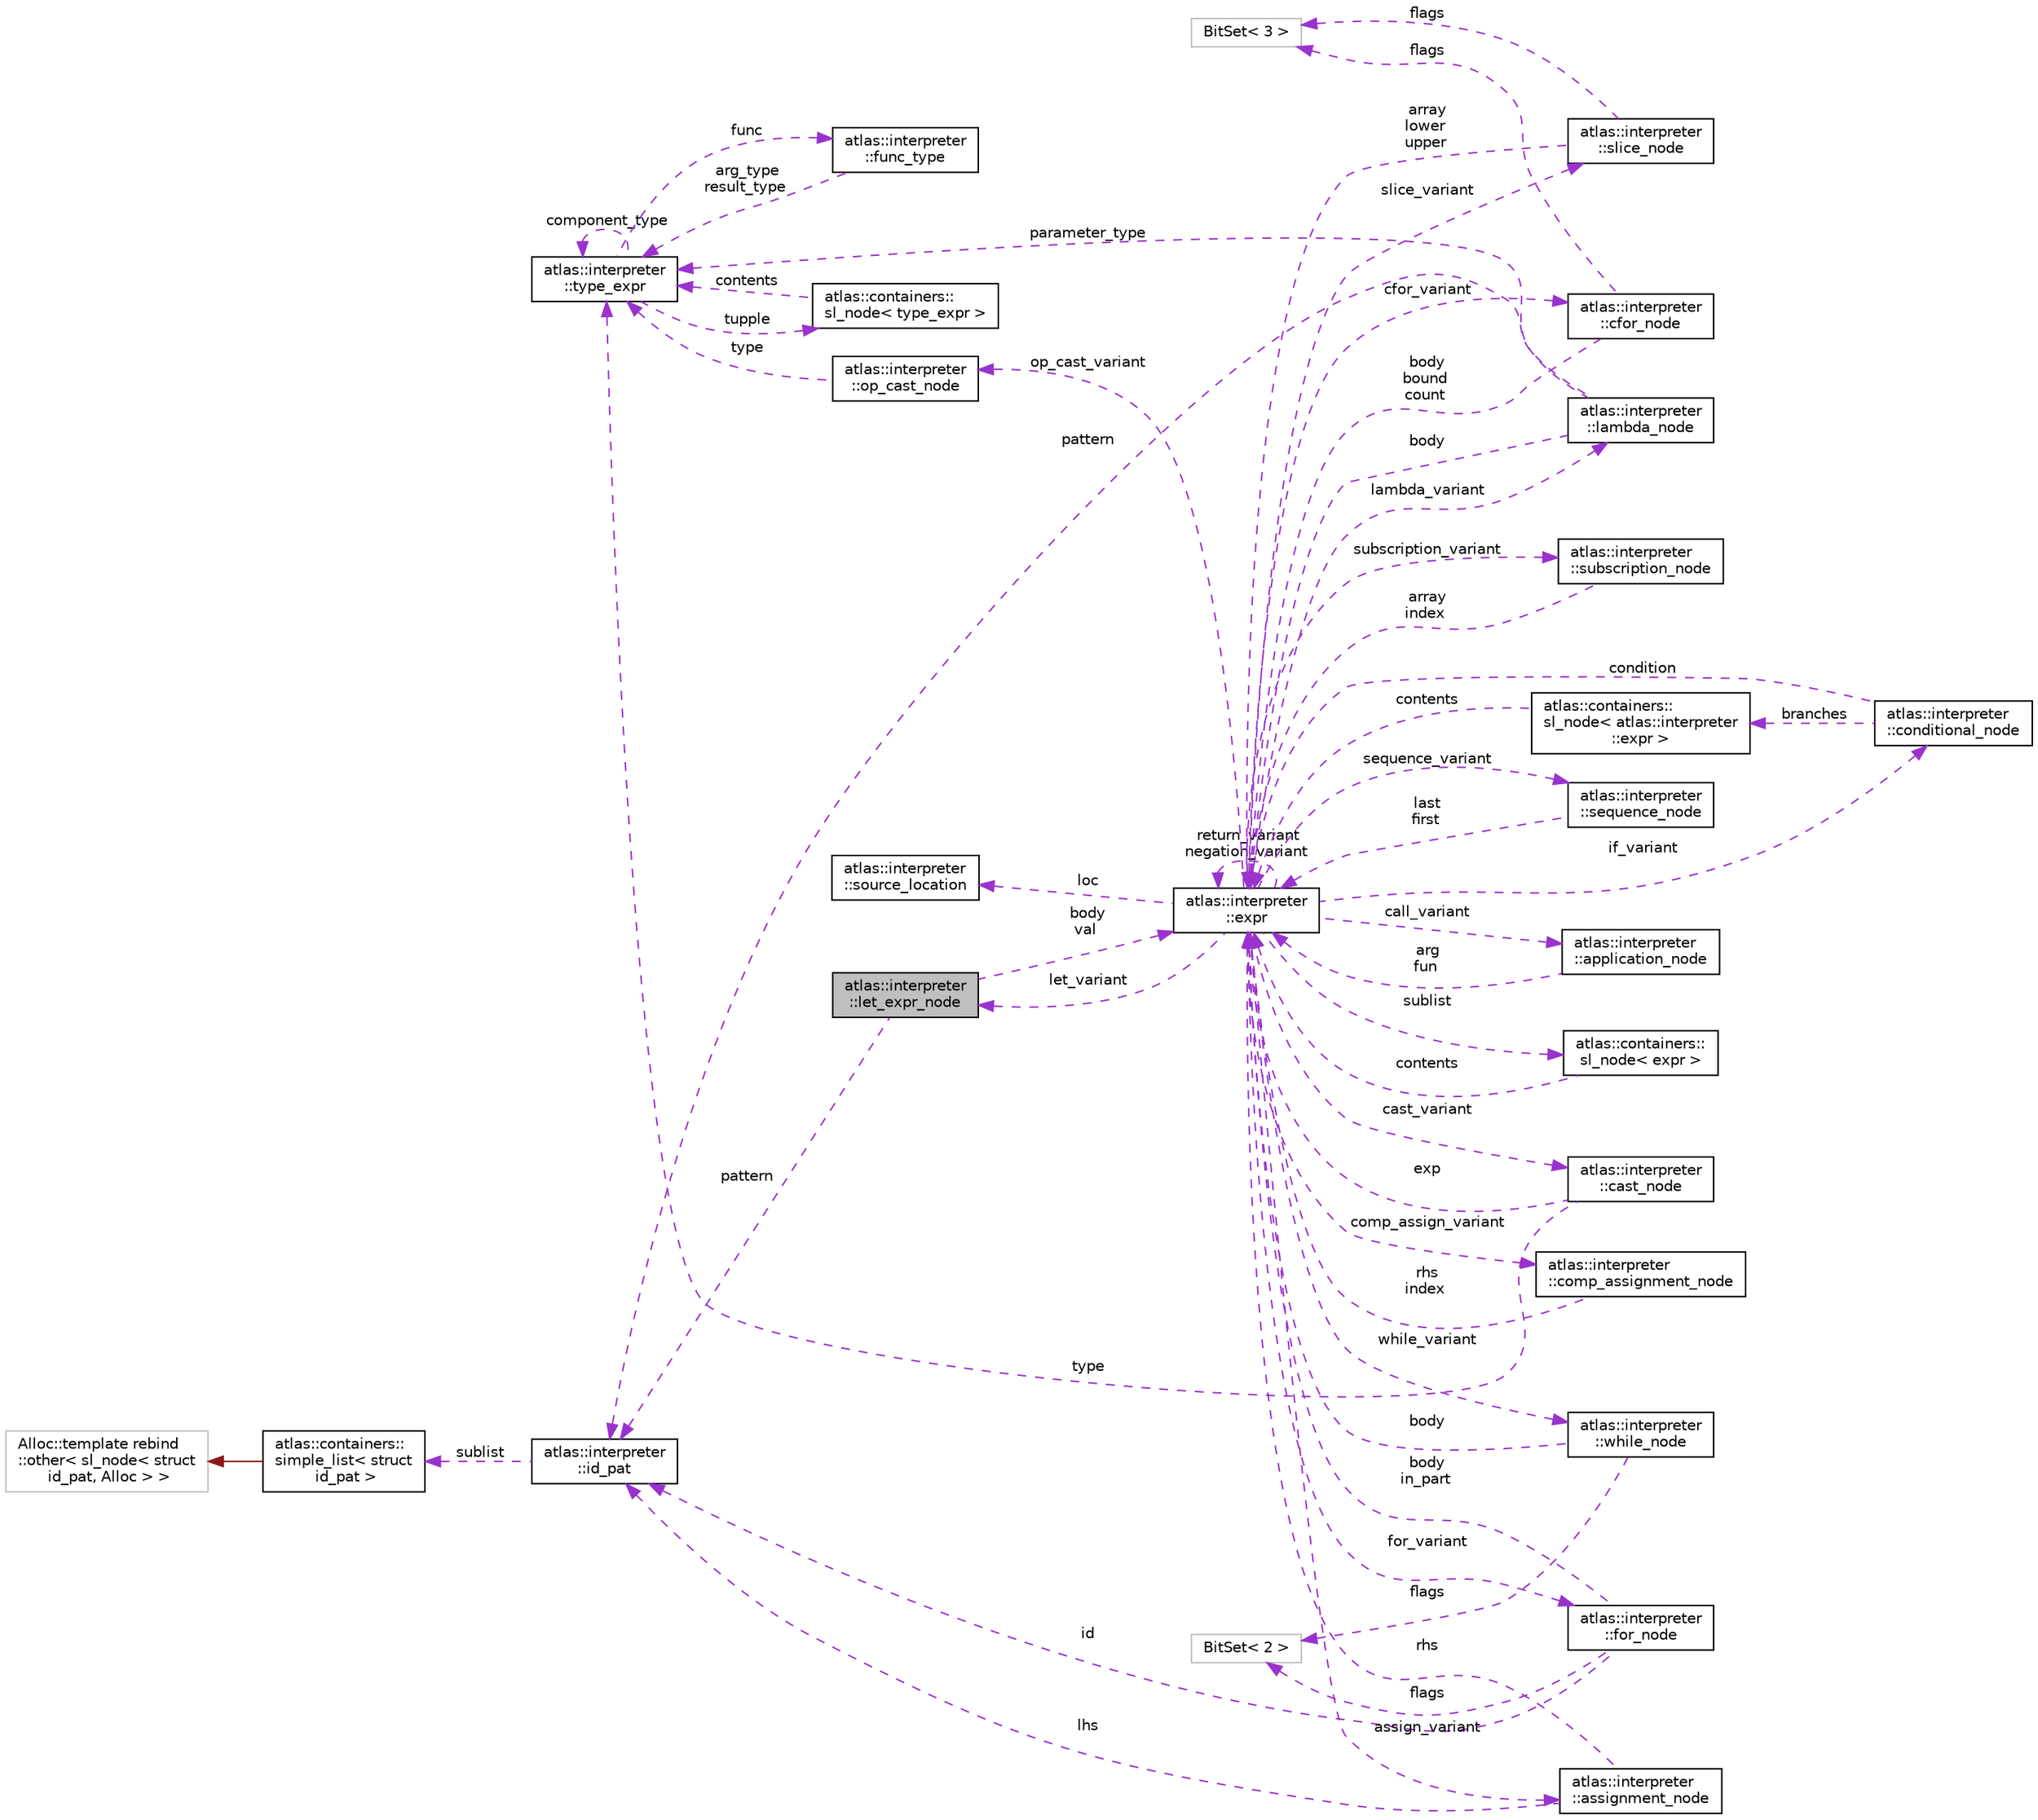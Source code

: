 digraph "atlas::interpreter::let_expr_node"
{
  edge [fontname="Helvetica",fontsize="10",labelfontname="Helvetica",labelfontsize="10"];
  node [fontname="Helvetica",fontsize="10",shape=record];
  rankdir="LR";
  Node1 [label="atlas::interpreter\l::let_expr_node",height=0.2,width=0.4,color="black", fillcolor="grey75", style="filled", fontcolor="black"];
  Node2 -> Node1 [dir="back",color="darkorchid3",fontsize="10",style="dashed",label=" pattern" ,fontname="Helvetica"];
  Node2 [label="atlas::interpreter\l::id_pat",height=0.2,width=0.4,color="black", fillcolor="white", style="filled",URL="$structatlas_1_1interpreter_1_1id__pat.html"];
  Node3 -> Node2 [dir="back",color="darkorchid3",fontsize="10",style="dashed",label=" sublist" ,fontname="Helvetica"];
  Node3 [label="atlas::containers::\lsimple_list\< struct\l id_pat \>",height=0.2,width=0.4,color="black", fillcolor="white", style="filled",URL="$classatlas_1_1containers_1_1simple__list.html"];
  Node4 -> Node3 [dir="back",color="firebrick4",fontsize="10",style="solid",fontname="Helvetica"];
  Node4 [label="Alloc::template rebind\l::other\< sl_node\< struct\l id_pat, Alloc \> \>",height=0.2,width=0.4,color="grey75", fillcolor="white", style="filled"];
  Node5 -> Node1 [dir="back",color="darkorchid3",fontsize="10",style="dashed",label=" body\nval" ,fontname="Helvetica"];
  Node5 [label="atlas::interpreter\l::expr",height=0.2,width=0.4,color="black", fillcolor="white", style="filled",URL="$structatlas_1_1interpreter_1_1expr.html"];
  Node6 -> Node5 [dir="back",color="darkorchid3",fontsize="10",style="dashed",label=" loc" ,fontname="Helvetica"];
  Node6 [label="atlas::interpreter\l::source_location",height=0.2,width=0.4,color="black", fillcolor="white", style="filled",URL="$structatlas_1_1interpreter_1_1source__location.html"];
  Node7 -> Node5 [dir="back",color="darkorchid3",fontsize="10",style="dashed",label=" cast_variant" ,fontname="Helvetica"];
  Node7 [label="atlas::interpreter\l::cast_node",height=0.2,width=0.4,color="black", fillcolor="white", style="filled",URL="$structatlas_1_1interpreter_1_1cast__node.html"];
  Node5 -> Node7 [dir="back",color="darkorchid3",fontsize="10",style="dashed",label=" exp" ,fontname="Helvetica"];
  Node8 -> Node7 [dir="back",color="darkorchid3",fontsize="10",style="dashed",label=" type" ,fontname="Helvetica"];
  Node8 [label="atlas::interpreter\l::type_expr",height=0.2,width=0.4,color="black", fillcolor="white", style="filled",URL="$structatlas_1_1interpreter_1_1type__expr.html"];
  Node9 -> Node8 [dir="back",color="darkorchid3",fontsize="10",style="dashed",label=" func" ,fontname="Helvetica"];
  Node9 [label="atlas::interpreter\l::func_type",height=0.2,width=0.4,color="black", fillcolor="white", style="filled",URL="$structatlas_1_1interpreter_1_1func__type.html"];
  Node8 -> Node9 [dir="back",color="darkorchid3",fontsize="10",style="dashed",label=" arg_type\nresult_type" ,fontname="Helvetica"];
  Node10 -> Node8 [dir="back",color="darkorchid3",fontsize="10",style="dashed",label=" tupple" ,fontname="Helvetica"];
  Node10 [label="atlas::containers::\lsl_node\< type_expr \>",height=0.2,width=0.4,color="black", fillcolor="white", style="filled",URL="$structatlas_1_1containers_1_1sl__node.html"];
  Node8 -> Node10 [dir="back",color="darkorchid3",fontsize="10",style="dashed",label=" contents" ,fontname="Helvetica"];
  Node8 -> Node8 [dir="back",color="darkorchid3",fontsize="10",style="dashed",label=" component_type" ,fontname="Helvetica"];
  Node11 -> Node5 [dir="back",color="darkorchid3",fontsize="10",style="dashed",label=" slice_variant" ,fontname="Helvetica"];
  Node11 [label="atlas::interpreter\l::slice_node",height=0.2,width=0.4,color="black", fillcolor="white", style="filled",URL="$structatlas_1_1interpreter_1_1slice__node.html"];
  Node5 -> Node11 [dir="back",color="darkorchid3",fontsize="10",style="dashed",label=" array\nlower\nupper" ,fontname="Helvetica"];
  Node12 -> Node11 [dir="back",color="darkorchid3",fontsize="10",style="dashed",label=" flags" ,fontname="Helvetica"];
  Node12 [label="BitSet\< 3 \>",height=0.2,width=0.4,color="grey75", fillcolor="white", style="filled"];
  Node13 -> Node5 [dir="back",color="darkorchid3",fontsize="10",style="dashed",label=" op_cast_variant" ,fontname="Helvetica"];
  Node13 [label="atlas::interpreter\l::op_cast_node",height=0.2,width=0.4,color="black", fillcolor="white", style="filled",URL="$structatlas_1_1interpreter_1_1op__cast__node.html"];
  Node8 -> Node13 [dir="back",color="darkorchid3",fontsize="10",style="dashed",label=" type" ,fontname="Helvetica"];
  Node14 -> Node5 [dir="back",color="darkorchid3",fontsize="10",style="dashed",label=" subscription_variant" ,fontname="Helvetica"];
  Node14 [label="atlas::interpreter\l::subscription_node",height=0.2,width=0.4,color="black", fillcolor="white", style="filled",URL="$structatlas_1_1interpreter_1_1subscription__node.html"];
  Node5 -> Node14 [dir="back",color="darkorchid3",fontsize="10",style="dashed",label=" array\nindex" ,fontname="Helvetica"];
  Node1 -> Node5 [dir="back",color="darkorchid3",fontsize="10",style="dashed",label=" let_variant" ,fontname="Helvetica"];
  Node15 -> Node5 [dir="back",color="darkorchid3",fontsize="10",style="dashed",label=" cfor_variant" ,fontname="Helvetica"];
  Node15 [label="atlas::interpreter\l::cfor_node",height=0.2,width=0.4,color="black", fillcolor="white", style="filled",URL="$structatlas_1_1interpreter_1_1cfor__node.html"];
  Node5 -> Node15 [dir="back",color="darkorchid3",fontsize="10",style="dashed",label=" body\nbound\ncount" ,fontname="Helvetica"];
  Node12 -> Node15 [dir="back",color="darkorchid3",fontsize="10",style="dashed",label=" flags" ,fontname="Helvetica"];
  Node16 -> Node5 [dir="back",color="darkorchid3",fontsize="10",style="dashed",label=" for_variant" ,fontname="Helvetica"];
  Node16 [label="atlas::interpreter\l::for_node",height=0.2,width=0.4,color="black", fillcolor="white", style="filled",URL="$structatlas_1_1interpreter_1_1for__node.html"];
  Node2 -> Node16 [dir="back",color="darkorchid3",fontsize="10",style="dashed",label=" id" ,fontname="Helvetica"];
  Node5 -> Node16 [dir="back",color="darkorchid3",fontsize="10",style="dashed",label=" body\nin_part" ,fontname="Helvetica"];
  Node17 -> Node16 [dir="back",color="darkorchid3",fontsize="10",style="dashed",label=" flags" ,fontname="Helvetica"];
  Node17 [label="BitSet\< 2 \>",height=0.2,width=0.4,color="grey75", fillcolor="white", style="filled"];
  Node18 -> Node5 [dir="back",color="darkorchid3",fontsize="10",style="dashed",label=" if_variant" ,fontname="Helvetica"];
  Node18 [label="atlas::interpreter\l::conditional_node",height=0.2,width=0.4,color="black", fillcolor="white", style="filled",URL="$structatlas_1_1interpreter_1_1conditional__node.html"];
  Node19 -> Node18 [dir="back",color="darkorchid3",fontsize="10",style="dashed",label=" branches" ,fontname="Helvetica"];
  Node19 [label="atlas::containers::\lsl_node\< atlas::interpreter\l::expr \>",height=0.2,width=0.4,color="black", fillcolor="white", style="filled",URL="$structatlas_1_1containers_1_1sl__node.html"];
  Node5 -> Node19 [dir="back",color="darkorchid3",fontsize="10",style="dashed",label=" contents" ,fontname="Helvetica"];
  Node5 -> Node18 [dir="back",color="darkorchid3",fontsize="10",style="dashed",label=" condition" ,fontname="Helvetica"];
  Node20 -> Node5 [dir="back",color="darkorchid3",fontsize="10",style="dashed",label=" sequence_variant" ,fontname="Helvetica"];
  Node20 [label="atlas::interpreter\l::sequence_node",height=0.2,width=0.4,color="black", fillcolor="white", style="filled",URL="$structatlas_1_1interpreter_1_1sequence__node.html"];
  Node5 -> Node20 [dir="back",color="darkorchid3",fontsize="10",style="dashed",label=" last\nfirst" ,fontname="Helvetica"];
  Node21 -> Node5 [dir="back",color="darkorchid3",fontsize="10",style="dashed",label=" while_variant" ,fontname="Helvetica"];
  Node21 [label="atlas::interpreter\l::while_node",height=0.2,width=0.4,color="black", fillcolor="white", style="filled",URL="$structatlas_1_1interpreter_1_1while__node.html"];
  Node5 -> Node21 [dir="back",color="darkorchid3",fontsize="10",style="dashed",label=" body" ,fontname="Helvetica"];
  Node17 -> Node21 [dir="back",color="darkorchid3",fontsize="10",style="dashed",label=" flags" ,fontname="Helvetica"];
  Node22 -> Node5 [dir="back",color="darkorchid3",fontsize="10",style="dashed",label=" assign_variant" ,fontname="Helvetica"];
  Node22 [label="atlas::interpreter\l::assignment_node",height=0.2,width=0.4,color="black", fillcolor="white", style="filled",URL="$structatlas_1_1interpreter_1_1assignment__node.html"];
  Node2 -> Node22 [dir="back",color="darkorchid3",fontsize="10",style="dashed",label=" lhs" ,fontname="Helvetica"];
  Node5 -> Node22 [dir="back",color="darkorchid3",fontsize="10",style="dashed",label=" rhs" ,fontname="Helvetica"];
  Node5 -> Node5 [dir="back",color="darkorchid3",fontsize="10",style="dashed",label=" return_variant\nnegation_variant" ,fontname="Helvetica"];
  Node23 -> Node5 [dir="back",color="darkorchid3",fontsize="10",style="dashed",label=" call_variant" ,fontname="Helvetica"];
  Node23 [label="atlas::interpreter\l::application_node",height=0.2,width=0.4,color="black", fillcolor="white", style="filled",URL="$structatlas_1_1interpreter_1_1application__node.html"];
  Node5 -> Node23 [dir="back",color="darkorchid3",fontsize="10",style="dashed",label=" arg\nfun" ,fontname="Helvetica"];
  Node24 -> Node5 [dir="back",color="darkorchid3",fontsize="10",style="dashed",label=" sublist" ,fontname="Helvetica"];
  Node24 [label="atlas::containers::\lsl_node\< expr \>",height=0.2,width=0.4,color="black", fillcolor="white", style="filled",URL="$structatlas_1_1containers_1_1sl__node.html"];
  Node5 -> Node24 [dir="back",color="darkorchid3",fontsize="10",style="dashed",label=" contents" ,fontname="Helvetica"];
  Node25 -> Node5 [dir="back",color="darkorchid3",fontsize="10",style="dashed",label=" lambda_variant" ,fontname="Helvetica"];
  Node25 [label="atlas::interpreter\l::lambda_node",height=0.2,width=0.4,color="black", fillcolor="white", style="filled",URL="$structatlas_1_1interpreter_1_1lambda__node.html"];
  Node2 -> Node25 [dir="back",color="darkorchid3",fontsize="10",style="dashed",label=" pattern" ,fontname="Helvetica"];
  Node5 -> Node25 [dir="back",color="darkorchid3",fontsize="10",style="dashed",label=" body" ,fontname="Helvetica"];
  Node8 -> Node25 [dir="back",color="darkorchid3",fontsize="10",style="dashed",label=" parameter_type" ,fontname="Helvetica"];
  Node26 -> Node5 [dir="back",color="darkorchid3",fontsize="10",style="dashed",label=" comp_assign_variant" ,fontname="Helvetica"];
  Node26 [label="atlas::interpreter\l::comp_assignment_node",height=0.2,width=0.4,color="black", fillcolor="white", style="filled",URL="$structatlas_1_1interpreter_1_1comp__assignment__node.html"];
  Node5 -> Node26 [dir="back",color="darkorchid3",fontsize="10",style="dashed",label=" rhs\nindex" ,fontname="Helvetica"];
}
